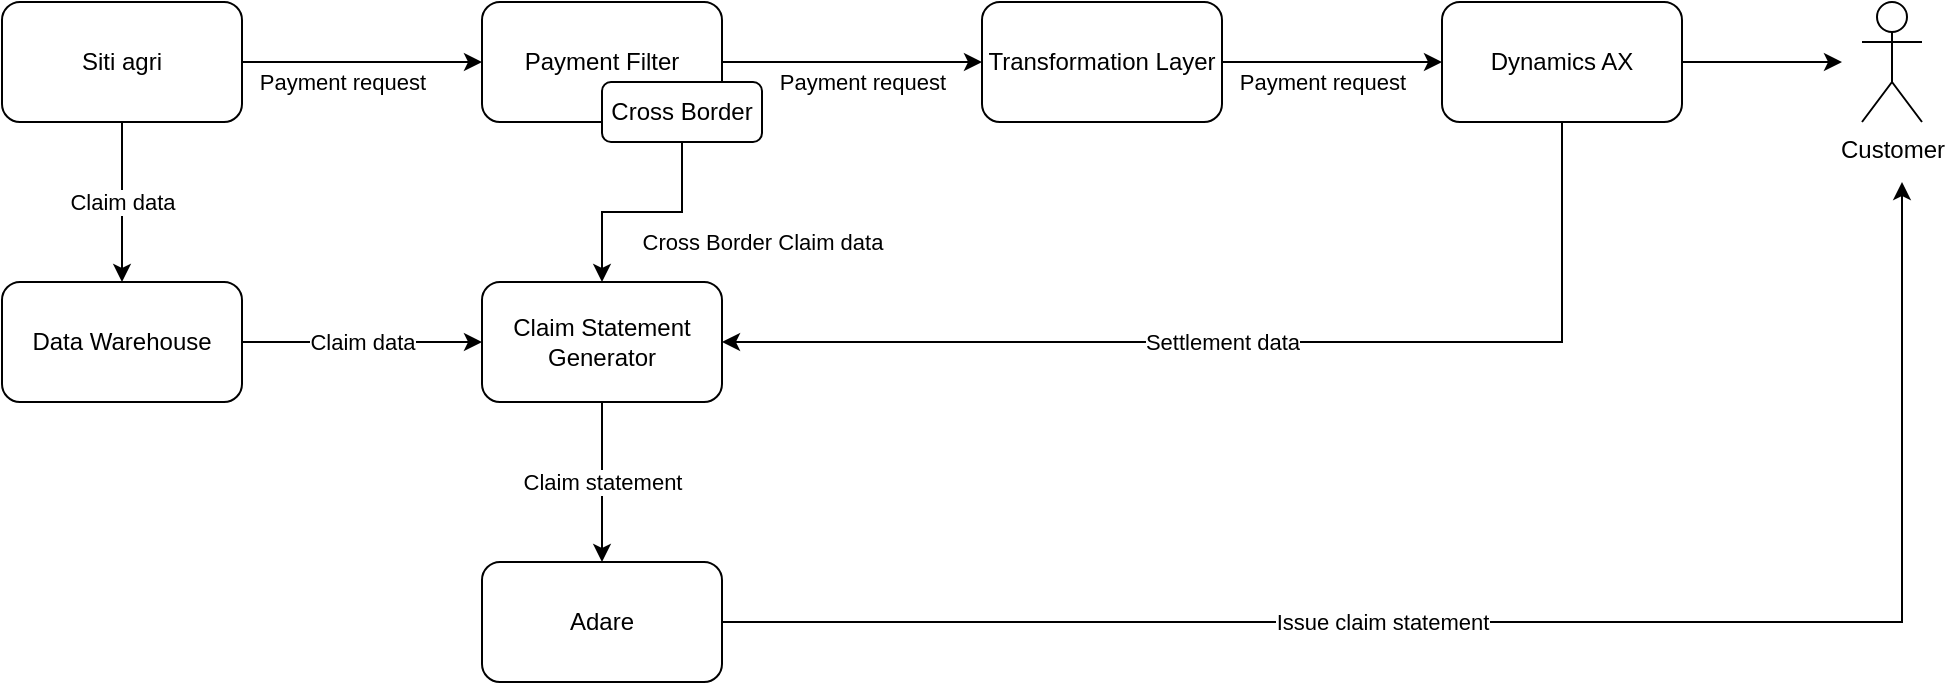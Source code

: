 <mxfile version="14.6.12" type="github">
  <diagram id="uC1Qf5pdsRNm4AW9NJRU" name="Page-1">
    <mxGraphModel dx="1038" dy="547" grid="1" gridSize="10" guides="1" tooltips="1" connect="1" arrows="1" fold="1" page="1" pageScale="1" pageWidth="827" pageHeight="1169" math="0" shadow="0">
      <root>
        <mxCell id="0" />
        <mxCell id="1" parent="0" />
        <mxCell id="N08cTmA0AgqbHCw9e4v0-3" value="" style="edgeStyle=orthogonalEdgeStyle;rounded=0;orthogonalLoop=1;jettySize=auto;html=1;" edge="1" parent="1" source="N08cTmA0AgqbHCw9e4v0-1" target="N08cTmA0AgqbHCw9e4v0-2">
          <mxGeometry relative="1" as="geometry">
            <Array as="points">
              <mxPoint x="240" y="270" />
              <mxPoint x="240" y="270" />
            </Array>
          </mxGeometry>
        </mxCell>
        <mxCell id="N08cTmA0AgqbHCw9e4v0-21" value="Payment request" style="edgeLabel;html=1;align=center;verticalAlign=middle;resizable=0;points=[];" vertex="1" connectable="0" parent="N08cTmA0AgqbHCw9e4v0-3">
          <mxGeometry x="-0.207" y="-2" relative="1" as="geometry">
            <mxPoint x="2" y="8" as="offset" />
          </mxGeometry>
        </mxCell>
        <mxCell id="N08cTmA0AgqbHCw9e4v0-9" value="Claim data" style="edgeStyle=orthogonalEdgeStyle;rounded=0;orthogonalLoop=1;jettySize=auto;html=1;" edge="1" parent="1" source="N08cTmA0AgqbHCw9e4v0-1" target="N08cTmA0AgqbHCw9e4v0-8">
          <mxGeometry relative="1" as="geometry" />
        </mxCell>
        <mxCell id="N08cTmA0AgqbHCw9e4v0-1" value="Siti agri" style="rounded=1;whiteSpace=wrap;html=1;verticalAlign=middle;" vertex="1" parent="1">
          <mxGeometry x="40" y="240" width="120" height="60" as="geometry" />
        </mxCell>
        <mxCell id="N08cTmA0AgqbHCw9e4v0-5" value="Payment request" style="edgeStyle=orthogonalEdgeStyle;rounded=0;orthogonalLoop=1;jettySize=auto;html=1;" edge="1" parent="1" source="N08cTmA0AgqbHCw9e4v0-2" target="N08cTmA0AgqbHCw9e4v0-4">
          <mxGeometry x="0.077" y="-10" relative="1" as="geometry">
            <mxPoint as="offset" />
          </mxGeometry>
        </mxCell>
        <mxCell id="N08cTmA0AgqbHCw9e4v0-2" value="Payment Filter" style="rounded=1;whiteSpace=wrap;html=1;verticalAlign=middle;" vertex="1" parent="1">
          <mxGeometry x="280" y="240" width="120" height="60" as="geometry" />
        </mxCell>
        <mxCell id="N08cTmA0AgqbHCw9e4v0-7" value="Payment request" style="edgeStyle=orthogonalEdgeStyle;rounded=0;orthogonalLoop=1;jettySize=auto;html=1;" edge="1" parent="1" source="N08cTmA0AgqbHCw9e4v0-4" target="N08cTmA0AgqbHCw9e4v0-6">
          <mxGeometry x="-0.091" y="-10" relative="1" as="geometry">
            <mxPoint as="offset" />
          </mxGeometry>
        </mxCell>
        <mxCell id="N08cTmA0AgqbHCw9e4v0-4" value="Transformation Layer" style="rounded=1;whiteSpace=wrap;html=1;verticalAlign=middle;" vertex="1" parent="1">
          <mxGeometry x="530" y="240" width="120" height="60" as="geometry" />
        </mxCell>
        <mxCell id="N08cTmA0AgqbHCw9e4v0-12" style="edgeStyle=orthogonalEdgeStyle;rounded=0;orthogonalLoop=1;jettySize=auto;html=1;entryX=1;entryY=0.5;entryDx=0;entryDy=0;exitX=0.5;exitY=1;exitDx=0;exitDy=0;" edge="1" parent="1" source="N08cTmA0AgqbHCw9e4v0-6" target="N08cTmA0AgqbHCw9e4v0-10">
          <mxGeometry relative="1" as="geometry" />
        </mxCell>
        <mxCell id="N08cTmA0AgqbHCw9e4v0-20" value="Settlement data" style="edgeLabel;html=1;align=center;verticalAlign=middle;resizable=0;points=[];" vertex="1" connectable="0" parent="N08cTmA0AgqbHCw9e4v0-12">
          <mxGeometry x="0.006" y="3" relative="1" as="geometry">
            <mxPoint x="-14" y="-3" as="offset" />
          </mxGeometry>
        </mxCell>
        <mxCell id="N08cTmA0AgqbHCw9e4v0-14" value="" style="edgeStyle=orthogonalEdgeStyle;rounded=0;orthogonalLoop=1;jettySize=auto;html=1;" edge="1" parent="1" source="N08cTmA0AgqbHCw9e4v0-6">
          <mxGeometry relative="1" as="geometry">
            <mxPoint x="960" y="270" as="targetPoint" />
          </mxGeometry>
        </mxCell>
        <mxCell id="N08cTmA0AgqbHCw9e4v0-6" value="Dynamics AX" style="rounded=1;whiteSpace=wrap;html=1;verticalAlign=middle;" vertex="1" parent="1">
          <mxGeometry x="760" y="240" width="120" height="60" as="geometry" />
        </mxCell>
        <mxCell id="N08cTmA0AgqbHCw9e4v0-11" value="Claim data" style="edgeStyle=orthogonalEdgeStyle;rounded=0;orthogonalLoop=1;jettySize=auto;html=1;" edge="1" parent="1" source="N08cTmA0AgqbHCw9e4v0-8" target="N08cTmA0AgqbHCw9e4v0-10">
          <mxGeometry relative="1" as="geometry" />
        </mxCell>
        <mxCell id="N08cTmA0AgqbHCw9e4v0-8" value="Data Warehouse" style="rounded=1;whiteSpace=wrap;html=1;verticalAlign=middle;" vertex="1" parent="1">
          <mxGeometry x="40" y="380" width="120" height="60" as="geometry" />
        </mxCell>
        <mxCell id="N08cTmA0AgqbHCw9e4v0-18" value="Claim statement" style="edgeStyle=orthogonalEdgeStyle;rounded=0;orthogonalLoop=1;jettySize=auto;html=1;" edge="1" parent="1" source="N08cTmA0AgqbHCw9e4v0-10" target="N08cTmA0AgqbHCw9e4v0-17">
          <mxGeometry relative="1" as="geometry">
            <Array as="points">
              <mxPoint x="340" y="470" />
              <mxPoint x="340" y="470" />
            </Array>
          </mxGeometry>
        </mxCell>
        <mxCell id="N08cTmA0AgqbHCw9e4v0-10" value="Claim Statement Generator" style="rounded=1;whiteSpace=wrap;html=1;verticalAlign=middle;" vertex="1" parent="1">
          <mxGeometry x="280" y="380" width="120" height="60" as="geometry" />
        </mxCell>
        <mxCell id="N08cTmA0AgqbHCw9e4v0-15" value="Customer" style="shape=umlActor;verticalLabelPosition=bottom;verticalAlign=top;html=1;outlineConnect=0;" vertex="1" parent="1">
          <mxGeometry x="970" y="240" width="30" height="60" as="geometry" />
        </mxCell>
        <mxCell id="N08cTmA0AgqbHCw9e4v0-19" value="Issue claim statement" style="edgeStyle=orthogonalEdgeStyle;rounded=0;orthogonalLoop=1;jettySize=auto;html=1;" edge="1" parent="1" source="N08cTmA0AgqbHCw9e4v0-17">
          <mxGeometry x="-0.185" relative="1" as="geometry">
            <mxPoint x="990" y="330" as="targetPoint" />
            <Array as="points">
              <mxPoint x="990" y="550" />
              <mxPoint x="990" y="330" />
            </Array>
            <mxPoint as="offset" />
          </mxGeometry>
        </mxCell>
        <mxCell id="N08cTmA0AgqbHCw9e4v0-17" value="Adare" style="rounded=1;whiteSpace=wrap;html=1;verticalAlign=middle;" vertex="1" parent="1">
          <mxGeometry x="280" y="520" width="120" height="60" as="geometry" />
        </mxCell>
        <mxCell id="N08cTmA0AgqbHCw9e4v0-23" value="Cross Border Claim data" style="edgeStyle=orthogonalEdgeStyle;rounded=0;orthogonalLoop=1;jettySize=auto;html=1;entryX=0.5;entryY=0;entryDx=0;entryDy=0;" edge="1" parent="1" source="N08cTmA0AgqbHCw9e4v0-22" target="N08cTmA0AgqbHCw9e4v0-10">
          <mxGeometry x="-0.364" y="43" relative="1" as="geometry">
            <mxPoint x="40" y="-28" as="offset" />
          </mxGeometry>
        </mxCell>
        <mxCell id="N08cTmA0AgqbHCw9e4v0-22" value="Cross Border" style="rounded=1;whiteSpace=wrap;html=1;" vertex="1" parent="1">
          <mxGeometry x="340" y="280" width="80" height="30" as="geometry" />
        </mxCell>
      </root>
    </mxGraphModel>
  </diagram>
</mxfile>
